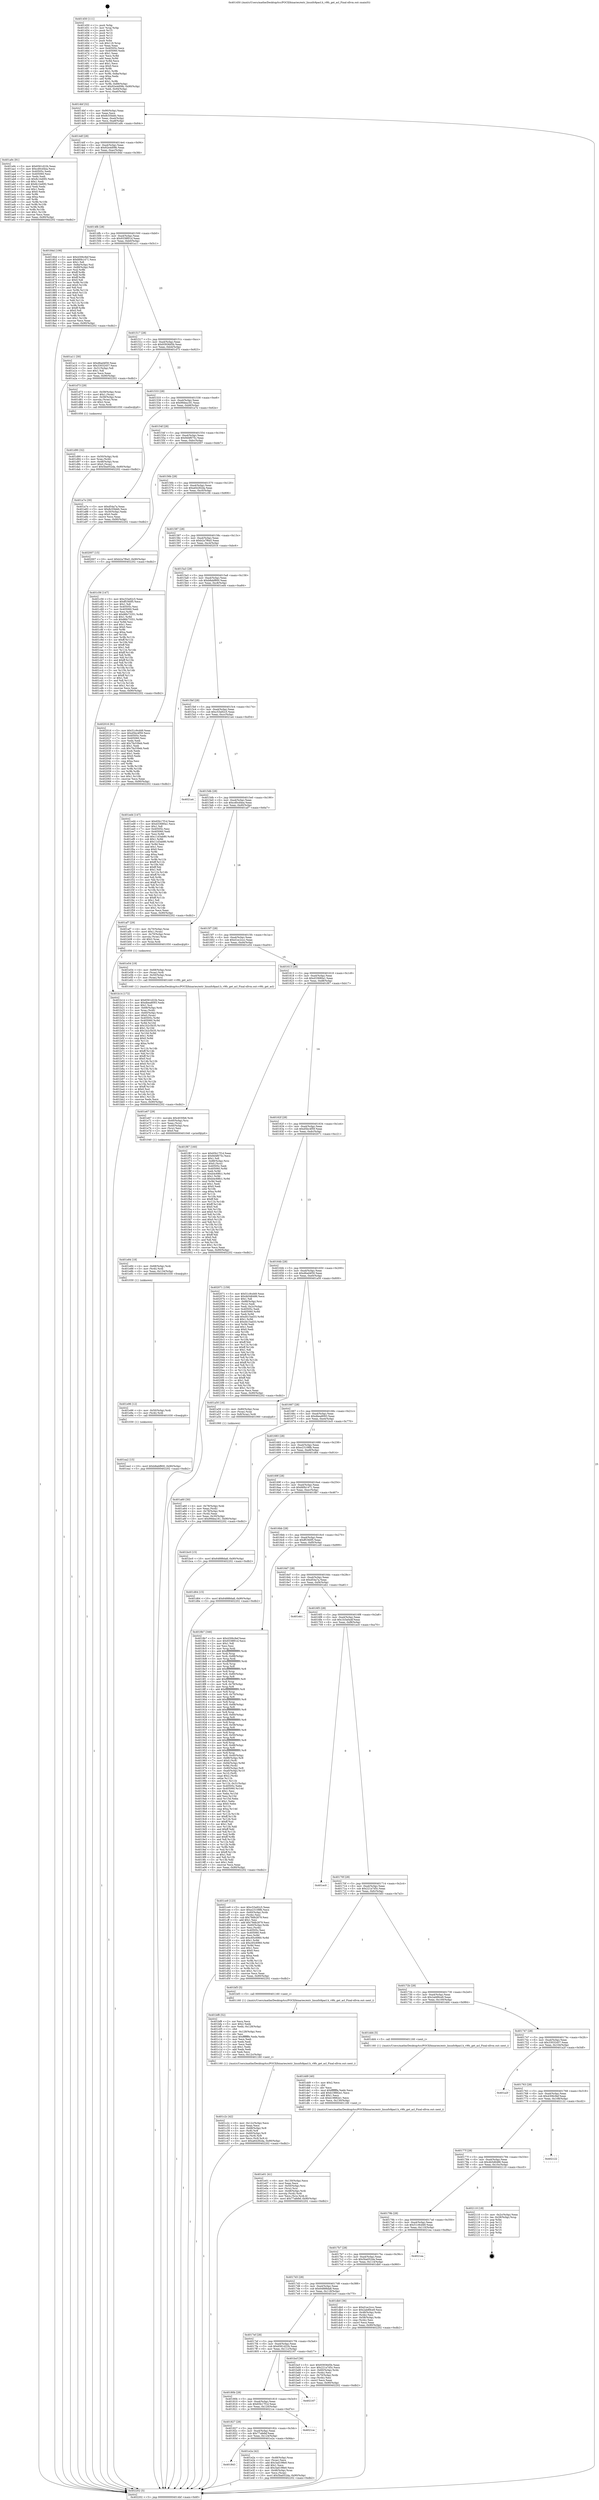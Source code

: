 digraph "0x401450" {
  label = "0x401450 (/mnt/c/Users/mathe/Desktop/tcc/POCII/binaries/extr_linuxfs9pacl.h_v9fs_get_acl_Final-ollvm.out::main(0))"
  labelloc = "t"
  node[shape=record]

  Entry [label="",width=0.3,height=0.3,shape=circle,fillcolor=black,style=filled]
  "0x4014bf" [label="{
     0x4014bf [32]\l
     | [instrs]\l
     &nbsp;&nbsp;0x4014bf \<+6\>: mov -0x90(%rbp),%eax\l
     &nbsp;&nbsp;0x4014c5 \<+2\>: mov %eax,%ecx\l
     &nbsp;&nbsp;0x4014c7 \<+6\>: sub $0x8c55bbfc,%ecx\l
     &nbsp;&nbsp;0x4014cd \<+6\>: mov %eax,-0xa4(%rbp)\l
     &nbsp;&nbsp;0x4014d3 \<+6\>: mov %ecx,-0xa8(%rbp)\l
     &nbsp;&nbsp;0x4014d9 \<+6\>: je 0000000000401a9c \<main+0x64c\>\l
  }"]
  "0x401a9c" [label="{
     0x401a9c [91]\l
     | [instrs]\l
     &nbsp;&nbsp;0x401a9c \<+5\>: mov $0x6561d22b,%eax\l
     &nbsp;&nbsp;0x401aa1 \<+5\>: mov $0xcd0cd4ea,%ecx\l
     &nbsp;&nbsp;0x401aa6 \<+7\>: mov 0x40505c,%edx\l
     &nbsp;&nbsp;0x401aad \<+7\>: mov 0x405060,%esi\l
     &nbsp;&nbsp;0x401ab4 \<+2\>: mov %edx,%edi\l
     &nbsp;&nbsp;0x401ab6 \<+6\>: sub $0x8c1bd0f2,%edi\l
     &nbsp;&nbsp;0x401abc \<+3\>: sub $0x1,%edi\l
     &nbsp;&nbsp;0x401abf \<+6\>: add $0x8c1bd0f2,%edi\l
     &nbsp;&nbsp;0x401ac5 \<+3\>: imul %edi,%edx\l
     &nbsp;&nbsp;0x401ac8 \<+3\>: and $0x1,%edx\l
     &nbsp;&nbsp;0x401acb \<+3\>: cmp $0x0,%edx\l
     &nbsp;&nbsp;0x401ace \<+4\>: sete %r8b\l
     &nbsp;&nbsp;0x401ad2 \<+3\>: cmp $0xa,%esi\l
     &nbsp;&nbsp;0x401ad5 \<+4\>: setl %r9b\l
     &nbsp;&nbsp;0x401ad9 \<+3\>: mov %r8b,%r10b\l
     &nbsp;&nbsp;0x401adc \<+3\>: and %r9b,%r10b\l
     &nbsp;&nbsp;0x401adf \<+3\>: xor %r9b,%r8b\l
     &nbsp;&nbsp;0x401ae2 \<+3\>: or %r8b,%r10b\l
     &nbsp;&nbsp;0x401ae5 \<+4\>: test $0x1,%r10b\l
     &nbsp;&nbsp;0x401ae9 \<+3\>: cmovne %ecx,%eax\l
     &nbsp;&nbsp;0x401aec \<+6\>: mov %eax,-0x90(%rbp)\l
     &nbsp;&nbsp;0x401af2 \<+5\>: jmp 0000000000402202 \<main+0xdb2\>\l
  }"]
  "0x4014df" [label="{
     0x4014df [28]\l
     | [instrs]\l
     &nbsp;&nbsp;0x4014df \<+5\>: jmp 00000000004014e4 \<main+0x94\>\l
     &nbsp;&nbsp;0x4014e4 \<+6\>: mov -0xa4(%rbp),%eax\l
     &nbsp;&nbsp;0x4014ea \<+5\>: sub $0x92e4d09b,%eax\l
     &nbsp;&nbsp;0x4014ef \<+6\>: mov %eax,-0xac(%rbp)\l
     &nbsp;&nbsp;0x4014f5 \<+6\>: je 000000000040184d \<main+0x3fd\>\l
  }"]
  Exit [label="",width=0.3,height=0.3,shape=circle,fillcolor=black,style=filled,peripheries=2]
  "0x40184d" [label="{
     0x40184d [106]\l
     | [instrs]\l
     &nbsp;&nbsp;0x40184d \<+5\>: mov $0x4306c9ef,%eax\l
     &nbsp;&nbsp;0x401852 \<+5\>: mov $0xfd0b1471,%ecx\l
     &nbsp;&nbsp;0x401857 \<+2\>: mov $0x1,%dl\l
     &nbsp;&nbsp;0x401859 \<+7\>: mov -0x8a(%rbp),%sil\l
     &nbsp;&nbsp;0x401860 \<+7\>: mov -0x89(%rbp),%dil\l
     &nbsp;&nbsp;0x401867 \<+3\>: mov %sil,%r8b\l
     &nbsp;&nbsp;0x40186a \<+4\>: xor $0xff,%r8b\l
     &nbsp;&nbsp;0x40186e \<+3\>: mov %dil,%r9b\l
     &nbsp;&nbsp;0x401871 \<+4\>: xor $0xff,%r9b\l
     &nbsp;&nbsp;0x401875 \<+3\>: xor $0x0,%dl\l
     &nbsp;&nbsp;0x401878 \<+3\>: mov %r8b,%r10b\l
     &nbsp;&nbsp;0x40187b \<+4\>: and $0x0,%r10b\l
     &nbsp;&nbsp;0x40187f \<+3\>: and %dl,%sil\l
     &nbsp;&nbsp;0x401882 \<+3\>: mov %r9b,%r11b\l
     &nbsp;&nbsp;0x401885 \<+4\>: and $0x0,%r11b\l
     &nbsp;&nbsp;0x401889 \<+3\>: and %dl,%dil\l
     &nbsp;&nbsp;0x40188c \<+3\>: or %sil,%r10b\l
     &nbsp;&nbsp;0x40188f \<+3\>: or %dil,%r11b\l
     &nbsp;&nbsp;0x401892 \<+3\>: xor %r11b,%r10b\l
     &nbsp;&nbsp;0x401895 \<+3\>: or %r9b,%r8b\l
     &nbsp;&nbsp;0x401898 \<+4\>: xor $0xff,%r8b\l
     &nbsp;&nbsp;0x40189c \<+3\>: or $0x0,%dl\l
     &nbsp;&nbsp;0x40189f \<+3\>: and %dl,%r8b\l
     &nbsp;&nbsp;0x4018a2 \<+3\>: or %r8b,%r10b\l
     &nbsp;&nbsp;0x4018a5 \<+4\>: test $0x1,%r10b\l
     &nbsp;&nbsp;0x4018a9 \<+3\>: cmovne %ecx,%eax\l
     &nbsp;&nbsp;0x4018ac \<+6\>: mov %eax,-0x90(%rbp)\l
     &nbsp;&nbsp;0x4018b2 \<+5\>: jmp 0000000000402202 \<main+0xdb2\>\l
  }"]
  "0x4014fb" [label="{
     0x4014fb [28]\l
     | [instrs]\l
     &nbsp;&nbsp;0x4014fb \<+5\>: jmp 0000000000401500 \<main+0xb0\>\l
     &nbsp;&nbsp;0x401500 \<+6\>: mov -0xa4(%rbp),%eax\l
     &nbsp;&nbsp;0x401506 \<+5\>: sub $0x9338f01d,%eax\l
     &nbsp;&nbsp;0x40150b \<+6\>: mov %eax,-0xb0(%rbp)\l
     &nbsp;&nbsp;0x401511 \<+6\>: je 0000000000401a11 \<main+0x5c1\>\l
  }"]
  "0x402202" [label="{
     0x402202 [5]\l
     | [instrs]\l
     &nbsp;&nbsp;0x402202 \<+5\>: jmp 00000000004014bf \<main+0x6f\>\l
  }"]
  "0x401450" [label="{
     0x401450 [111]\l
     | [instrs]\l
     &nbsp;&nbsp;0x401450 \<+1\>: push %rbp\l
     &nbsp;&nbsp;0x401451 \<+3\>: mov %rsp,%rbp\l
     &nbsp;&nbsp;0x401454 \<+2\>: push %r15\l
     &nbsp;&nbsp;0x401456 \<+2\>: push %r14\l
     &nbsp;&nbsp;0x401458 \<+2\>: push %r13\l
     &nbsp;&nbsp;0x40145a \<+2\>: push %r12\l
     &nbsp;&nbsp;0x40145c \<+1\>: push %rbx\l
     &nbsp;&nbsp;0x40145d \<+7\>: sub $0x118,%rsp\l
     &nbsp;&nbsp;0x401464 \<+2\>: xor %eax,%eax\l
     &nbsp;&nbsp;0x401466 \<+7\>: mov 0x40505c,%ecx\l
     &nbsp;&nbsp;0x40146d \<+7\>: mov 0x405060,%edx\l
     &nbsp;&nbsp;0x401474 \<+3\>: sub $0x1,%eax\l
     &nbsp;&nbsp;0x401477 \<+3\>: mov %ecx,%r8d\l
     &nbsp;&nbsp;0x40147a \<+3\>: add %eax,%r8d\l
     &nbsp;&nbsp;0x40147d \<+4\>: imul %r8d,%ecx\l
     &nbsp;&nbsp;0x401481 \<+3\>: and $0x1,%ecx\l
     &nbsp;&nbsp;0x401484 \<+3\>: cmp $0x0,%ecx\l
     &nbsp;&nbsp;0x401487 \<+4\>: sete %r9b\l
     &nbsp;&nbsp;0x40148b \<+4\>: and $0x1,%r9b\l
     &nbsp;&nbsp;0x40148f \<+7\>: mov %r9b,-0x8a(%rbp)\l
     &nbsp;&nbsp;0x401496 \<+3\>: cmp $0xa,%edx\l
     &nbsp;&nbsp;0x401499 \<+4\>: setl %r9b\l
     &nbsp;&nbsp;0x40149d \<+4\>: and $0x1,%r9b\l
     &nbsp;&nbsp;0x4014a1 \<+7\>: mov %r9b,-0x89(%rbp)\l
     &nbsp;&nbsp;0x4014a8 \<+10\>: movl $0x92e4d09b,-0x90(%rbp)\l
     &nbsp;&nbsp;0x4014b2 \<+6\>: mov %edi,-0x94(%rbp)\l
     &nbsp;&nbsp;0x4014b8 \<+7\>: mov %rsi,-0xa0(%rbp)\l
  }"]
  "0x401ea2" [label="{
     0x401ea2 [15]\l
     | [instrs]\l
     &nbsp;&nbsp;0x401ea2 \<+10\>: movl $0xb8abf800,-0x90(%rbp)\l
     &nbsp;&nbsp;0x401eac \<+5\>: jmp 0000000000402202 \<main+0xdb2\>\l
  }"]
  "0x401a11" [label="{
     0x401a11 [30]\l
     | [instrs]\l
     &nbsp;&nbsp;0x401a11 \<+5\>: mov $0xd6ad4f30,%eax\l
     &nbsp;&nbsp;0x401a16 \<+5\>: mov $0x33032457,%ecx\l
     &nbsp;&nbsp;0x401a1b \<+3\>: mov -0x31(%rbp),%dl\l
     &nbsp;&nbsp;0x401a1e \<+3\>: test $0x1,%dl\l
     &nbsp;&nbsp;0x401a21 \<+3\>: cmovne %ecx,%eax\l
     &nbsp;&nbsp;0x401a24 \<+6\>: mov %eax,-0x90(%rbp)\l
     &nbsp;&nbsp;0x401a2a \<+5\>: jmp 0000000000402202 \<main+0xdb2\>\l
  }"]
  "0x401517" [label="{
     0x401517 [28]\l
     | [instrs]\l
     &nbsp;&nbsp;0x401517 \<+5\>: jmp 000000000040151c \<main+0xcc\>\l
     &nbsp;&nbsp;0x40151c \<+6\>: mov -0xa4(%rbp),%eax\l
     &nbsp;&nbsp;0x401522 \<+5\>: sub $0x93936d5b,%eax\l
     &nbsp;&nbsp;0x401527 \<+6\>: mov %eax,-0xb4(%rbp)\l
     &nbsp;&nbsp;0x40152d \<+6\>: je 0000000000401d73 \<main+0x923\>\l
  }"]
  "0x401e96" [label="{
     0x401e96 [12]\l
     | [instrs]\l
     &nbsp;&nbsp;0x401e96 \<+4\>: mov -0x50(%rbp),%rdi\l
     &nbsp;&nbsp;0x401e9a \<+3\>: mov (%rdi),%rdi\l
     &nbsp;&nbsp;0x401e9d \<+5\>: call 0000000000401030 \<free@plt\>\l
     | [calls]\l
     &nbsp;&nbsp;0x401030 \{1\} (unknown)\l
  }"]
  "0x401d73" [label="{
     0x401d73 [29]\l
     | [instrs]\l
     &nbsp;&nbsp;0x401d73 \<+4\>: mov -0x58(%rbp),%rax\l
     &nbsp;&nbsp;0x401d77 \<+6\>: movl $0x1,(%rax)\l
     &nbsp;&nbsp;0x401d7d \<+4\>: mov -0x58(%rbp),%rax\l
     &nbsp;&nbsp;0x401d81 \<+3\>: movslq (%rax),%rax\l
     &nbsp;&nbsp;0x401d84 \<+4\>: shl $0x2,%rax\l
     &nbsp;&nbsp;0x401d88 \<+3\>: mov %rax,%rdi\l
     &nbsp;&nbsp;0x401d8b \<+5\>: call 0000000000401050 \<malloc@plt\>\l
     | [calls]\l
     &nbsp;&nbsp;0x401050 \{1\} (unknown)\l
  }"]
  "0x401533" [label="{
     0x401533 [28]\l
     | [instrs]\l
     &nbsp;&nbsp;0x401533 \<+5\>: jmp 0000000000401538 \<main+0xe8\>\l
     &nbsp;&nbsp;0x401538 \<+6\>: mov -0xa4(%rbp),%eax\l
     &nbsp;&nbsp;0x40153e \<+5\>: sub $0x99dea181,%eax\l
     &nbsp;&nbsp;0x401543 \<+6\>: mov %eax,-0xb8(%rbp)\l
     &nbsp;&nbsp;0x401549 \<+6\>: je 0000000000401a7e \<main+0x62e\>\l
  }"]
  "0x401e84" [label="{
     0x401e84 [18]\l
     | [instrs]\l
     &nbsp;&nbsp;0x401e84 \<+4\>: mov -0x68(%rbp),%rdi\l
     &nbsp;&nbsp;0x401e88 \<+3\>: mov (%rdi),%rdi\l
     &nbsp;&nbsp;0x401e8b \<+6\>: mov %eax,-0x134(%rbp)\l
     &nbsp;&nbsp;0x401e91 \<+5\>: call 0000000000401030 \<free@plt\>\l
     | [calls]\l
     &nbsp;&nbsp;0x401030 \{1\} (unknown)\l
  }"]
  "0x401a7e" [label="{
     0x401a7e [30]\l
     | [instrs]\l
     &nbsp;&nbsp;0x401a7e \<+5\>: mov $0xd54a7a,%eax\l
     &nbsp;&nbsp;0x401a83 \<+5\>: mov $0x8c55bbfc,%ecx\l
     &nbsp;&nbsp;0x401a88 \<+3\>: mov -0x30(%rbp),%edx\l
     &nbsp;&nbsp;0x401a8b \<+3\>: cmp $0x0,%edx\l
     &nbsp;&nbsp;0x401a8e \<+3\>: cmove %ecx,%eax\l
     &nbsp;&nbsp;0x401a91 \<+6\>: mov %eax,-0x90(%rbp)\l
     &nbsp;&nbsp;0x401a97 \<+5\>: jmp 0000000000402202 \<main+0xdb2\>\l
  }"]
  "0x40154f" [label="{
     0x40154f [28]\l
     | [instrs]\l
     &nbsp;&nbsp;0x40154f \<+5\>: jmp 0000000000401554 \<main+0x104\>\l
     &nbsp;&nbsp;0x401554 \<+6\>: mov -0xa4(%rbp),%eax\l
     &nbsp;&nbsp;0x40155a \<+5\>: sub $0x9d4f675c,%eax\l
     &nbsp;&nbsp;0x40155f \<+6\>: mov %eax,-0xbc(%rbp)\l
     &nbsp;&nbsp;0x401565 \<+6\>: je 0000000000402007 \<main+0xbb7\>\l
  }"]
  "0x401e67" [label="{
     0x401e67 [29]\l
     | [instrs]\l
     &nbsp;&nbsp;0x401e67 \<+10\>: movabs $0x4030b6,%rdi\l
     &nbsp;&nbsp;0x401e71 \<+4\>: mov -0x40(%rbp),%rsi\l
     &nbsp;&nbsp;0x401e75 \<+2\>: mov %eax,(%rsi)\l
     &nbsp;&nbsp;0x401e77 \<+4\>: mov -0x40(%rbp),%rsi\l
     &nbsp;&nbsp;0x401e7b \<+2\>: mov (%rsi),%esi\l
     &nbsp;&nbsp;0x401e7d \<+2\>: mov $0x0,%al\l
     &nbsp;&nbsp;0x401e7f \<+5\>: call 0000000000401040 \<printf@plt\>\l
     | [calls]\l
     &nbsp;&nbsp;0x401040 \{1\} (unknown)\l
  }"]
  "0x402007" [label="{
     0x402007 [15]\l
     | [instrs]\l
     &nbsp;&nbsp;0x402007 \<+10\>: movl $0xb2a7f6a5,-0x90(%rbp)\l
     &nbsp;&nbsp;0x402011 \<+5\>: jmp 0000000000402202 \<main+0xdb2\>\l
  }"]
  "0x40156b" [label="{
     0x40156b [28]\l
     | [instrs]\l
     &nbsp;&nbsp;0x40156b \<+5\>: jmp 0000000000401570 \<main+0x120\>\l
     &nbsp;&nbsp;0x401570 \<+6\>: mov -0xa4(%rbp),%eax\l
     &nbsp;&nbsp;0x401576 \<+5\>: sub $0xa64282da,%eax\l
     &nbsp;&nbsp;0x40157b \<+6\>: mov %eax,-0xc0(%rbp)\l
     &nbsp;&nbsp;0x401581 \<+6\>: je 0000000000401c56 \<main+0x806\>\l
  }"]
  "0x401843" [label="{
     0x401843\l
  }", style=dashed]
  "0x401c56" [label="{
     0x401c56 [147]\l
     | [instrs]\l
     &nbsp;&nbsp;0x401c56 \<+5\>: mov $0xc53a92c5,%eax\l
     &nbsp;&nbsp;0x401c5b \<+5\>: mov $0xff1f40f5,%ecx\l
     &nbsp;&nbsp;0x401c60 \<+2\>: mov $0x1,%dl\l
     &nbsp;&nbsp;0x401c62 \<+7\>: mov 0x40505c,%esi\l
     &nbsp;&nbsp;0x401c69 \<+7\>: mov 0x405060,%edi\l
     &nbsp;&nbsp;0x401c70 \<+3\>: mov %esi,%r8d\l
     &nbsp;&nbsp;0x401c73 \<+7\>: add $0x86b73351,%r8d\l
     &nbsp;&nbsp;0x401c7a \<+4\>: sub $0x1,%r8d\l
     &nbsp;&nbsp;0x401c7e \<+7\>: sub $0x86b73351,%r8d\l
     &nbsp;&nbsp;0x401c85 \<+4\>: imul %r8d,%esi\l
     &nbsp;&nbsp;0x401c89 \<+3\>: and $0x1,%esi\l
     &nbsp;&nbsp;0x401c8c \<+3\>: cmp $0x0,%esi\l
     &nbsp;&nbsp;0x401c8f \<+4\>: sete %r9b\l
     &nbsp;&nbsp;0x401c93 \<+3\>: cmp $0xa,%edi\l
     &nbsp;&nbsp;0x401c96 \<+4\>: setl %r10b\l
     &nbsp;&nbsp;0x401c9a \<+3\>: mov %r9b,%r11b\l
     &nbsp;&nbsp;0x401c9d \<+4\>: xor $0xff,%r11b\l
     &nbsp;&nbsp;0x401ca1 \<+3\>: mov %r10b,%bl\l
     &nbsp;&nbsp;0x401ca4 \<+3\>: xor $0xff,%bl\l
     &nbsp;&nbsp;0x401ca7 \<+3\>: xor $0x1,%dl\l
     &nbsp;&nbsp;0x401caa \<+3\>: mov %r11b,%r14b\l
     &nbsp;&nbsp;0x401cad \<+4\>: and $0xff,%r14b\l
     &nbsp;&nbsp;0x401cb1 \<+3\>: and %dl,%r9b\l
     &nbsp;&nbsp;0x401cb4 \<+3\>: mov %bl,%r15b\l
     &nbsp;&nbsp;0x401cb7 \<+4\>: and $0xff,%r15b\l
     &nbsp;&nbsp;0x401cbb \<+3\>: and %dl,%r10b\l
     &nbsp;&nbsp;0x401cbe \<+3\>: or %r9b,%r14b\l
     &nbsp;&nbsp;0x401cc1 \<+3\>: or %r10b,%r15b\l
     &nbsp;&nbsp;0x401cc4 \<+3\>: xor %r15b,%r14b\l
     &nbsp;&nbsp;0x401cc7 \<+3\>: or %bl,%r11b\l
     &nbsp;&nbsp;0x401cca \<+4\>: xor $0xff,%r11b\l
     &nbsp;&nbsp;0x401cce \<+3\>: or $0x1,%dl\l
     &nbsp;&nbsp;0x401cd1 \<+3\>: and %dl,%r11b\l
     &nbsp;&nbsp;0x401cd4 \<+3\>: or %r11b,%r14b\l
     &nbsp;&nbsp;0x401cd7 \<+4\>: test $0x1,%r14b\l
     &nbsp;&nbsp;0x401cdb \<+3\>: cmovne %ecx,%eax\l
     &nbsp;&nbsp;0x401cde \<+6\>: mov %eax,-0x90(%rbp)\l
     &nbsp;&nbsp;0x401ce4 \<+5\>: jmp 0000000000402202 \<main+0xdb2\>\l
  }"]
  "0x401587" [label="{
     0x401587 [28]\l
     | [instrs]\l
     &nbsp;&nbsp;0x401587 \<+5\>: jmp 000000000040158c \<main+0x13c\>\l
     &nbsp;&nbsp;0x40158c \<+6\>: mov -0xa4(%rbp),%eax\l
     &nbsp;&nbsp;0x401592 \<+5\>: sub $0xb2a7f6a5,%eax\l
     &nbsp;&nbsp;0x401597 \<+6\>: mov %eax,-0xc4(%rbp)\l
     &nbsp;&nbsp;0x40159d \<+6\>: je 0000000000402016 \<main+0xbc6\>\l
  }"]
  "0x401e2a" [label="{
     0x401e2a [42]\l
     | [instrs]\l
     &nbsp;&nbsp;0x401e2a \<+4\>: mov -0x48(%rbp),%rax\l
     &nbsp;&nbsp;0x401e2e \<+2\>: mov (%rax),%ecx\l
     &nbsp;&nbsp;0x401e30 \<+6\>: add $0x3ad198e0,%ecx\l
     &nbsp;&nbsp;0x401e36 \<+3\>: add $0x1,%ecx\l
     &nbsp;&nbsp;0x401e39 \<+6\>: sub $0x3ad198e0,%ecx\l
     &nbsp;&nbsp;0x401e3f \<+4\>: mov -0x48(%rbp),%rax\l
     &nbsp;&nbsp;0x401e43 \<+2\>: mov %ecx,(%rax)\l
     &nbsp;&nbsp;0x401e45 \<+10\>: movl $0x5ba052da,-0x90(%rbp)\l
     &nbsp;&nbsp;0x401e4f \<+5\>: jmp 0000000000402202 \<main+0xdb2\>\l
  }"]
  "0x402016" [label="{
     0x402016 [91]\l
     | [instrs]\l
     &nbsp;&nbsp;0x402016 \<+5\>: mov $0x51c9cd49,%eax\l
     &nbsp;&nbsp;0x40201b \<+5\>: mov $0xd5bc4f59,%ecx\l
     &nbsp;&nbsp;0x402020 \<+7\>: mov 0x40505c,%edx\l
     &nbsp;&nbsp;0x402027 \<+7\>: mov 0x405060,%esi\l
     &nbsp;&nbsp;0x40202e \<+2\>: mov %edx,%edi\l
     &nbsp;&nbsp;0x402030 \<+6\>: add $0x7fa339eb,%edi\l
     &nbsp;&nbsp;0x402036 \<+3\>: sub $0x1,%edi\l
     &nbsp;&nbsp;0x402039 \<+6\>: sub $0x7fa339eb,%edi\l
     &nbsp;&nbsp;0x40203f \<+3\>: imul %edi,%edx\l
     &nbsp;&nbsp;0x402042 \<+3\>: and $0x1,%edx\l
     &nbsp;&nbsp;0x402045 \<+3\>: cmp $0x0,%edx\l
     &nbsp;&nbsp;0x402048 \<+4\>: sete %r8b\l
     &nbsp;&nbsp;0x40204c \<+3\>: cmp $0xa,%esi\l
     &nbsp;&nbsp;0x40204f \<+4\>: setl %r9b\l
     &nbsp;&nbsp;0x402053 \<+3\>: mov %r8b,%r10b\l
     &nbsp;&nbsp;0x402056 \<+3\>: and %r9b,%r10b\l
     &nbsp;&nbsp;0x402059 \<+3\>: xor %r9b,%r8b\l
     &nbsp;&nbsp;0x40205c \<+3\>: or %r8b,%r10b\l
     &nbsp;&nbsp;0x40205f \<+4\>: test $0x1,%r10b\l
     &nbsp;&nbsp;0x402063 \<+3\>: cmovne %ecx,%eax\l
     &nbsp;&nbsp;0x402066 \<+6\>: mov %eax,-0x90(%rbp)\l
     &nbsp;&nbsp;0x40206c \<+5\>: jmp 0000000000402202 \<main+0xdb2\>\l
  }"]
  "0x4015a3" [label="{
     0x4015a3 [28]\l
     | [instrs]\l
     &nbsp;&nbsp;0x4015a3 \<+5\>: jmp 00000000004015a8 \<main+0x158\>\l
     &nbsp;&nbsp;0x4015a8 \<+6\>: mov -0xa4(%rbp),%eax\l
     &nbsp;&nbsp;0x4015ae \<+5\>: sub $0xb8abf800,%eax\l
     &nbsp;&nbsp;0x4015b3 \<+6\>: mov %eax,-0xc8(%rbp)\l
     &nbsp;&nbsp;0x4015b9 \<+6\>: je 0000000000401ed4 \<main+0xa84\>\l
  }"]
  "0x401827" [label="{
     0x401827 [28]\l
     | [instrs]\l
     &nbsp;&nbsp;0x401827 \<+5\>: jmp 000000000040182c \<main+0x3dc\>\l
     &nbsp;&nbsp;0x40182c \<+6\>: mov -0xa4(%rbp),%eax\l
     &nbsp;&nbsp;0x401832 \<+5\>: sub $0x77afefef,%eax\l
     &nbsp;&nbsp;0x401837 \<+6\>: mov %eax,-0x124(%rbp)\l
     &nbsp;&nbsp;0x40183d \<+6\>: je 0000000000401e2a \<main+0x9da\>\l
  }"]
  "0x401ed4" [label="{
     0x401ed4 [147]\l
     | [instrs]\l
     &nbsp;&nbsp;0x401ed4 \<+5\>: mov $0x65b17f1d,%eax\l
     &nbsp;&nbsp;0x401ed9 \<+5\>: mov $0xd33680a1,%ecx\l
     &nbsp;&nbsp;0x401ede \<+2\>: mov $0x1,%dl\l
     &nbsp;&nbsp;0x401ee0 \<+7\>: mov 0x40505c,%esi\l
     &nbsp;&nbsp;0x401ee7 \<+7\>: mov 0x405060,%edi\l
     &nbsp;&nbsp;0x401eee \<+3\>: mov %esi,%r8d\l
     &nbsp;&nbsp;0x401ef1 \<+7\>: add $0x11d3ab80,%r8d\l
     &nbsp;&nbsp;0x401ef8 \<+4\>: sub $0x1,%r8d\l
     &nbsp;&nbsp;0x401efc \<+7\>: sub $0x11d3ab80,%r8d\l
     &nbsp;&nbsp;0x401f03 \<+4\>: imul %r8d,%esi\l
     &nbsp;&nbsp;0x401f07 \<+3\>: and $0x1,%esi\l
     &nbsp;&nbsp;0x401f0a \<+3\>: cmp $0x0,%esi\l
     &nbsp;&nbsp;0x401f0d \<+4\>: sete %r9b\l
     &nbsp;&nbsp;0x401f11 \<+3\>: cmp $0xa,%edi\l
     &nbsp;&nbsp;0x401f14 \<+4\>: setl %r10b\l
     &nbsp;&nbsp;0x401f18 \<+3\>: mov %r9b,%r11b\l
     &nbsp;&nbsp;0x401f1b \<+4\>: xor $0xff,%r11b\l
     &nbsp;&nbsp;0x401f1f \<+3\>: mov %r10b,%bl\l
     &nbsp;&nbsp;0x401f22 \<+3\>: xor $0xff,%bl\l
     &nbsp;&nbsp;0x401f25 \<+3\>: xor $0x1,%dl\l
     &nbsp;&nbsp;0x401f28 \<+3\>: mov %r11b,%r14b\l
     &nbsp;&nbsp;0x401f2b \<+4\>: and $0xff,%r14b\l
     &nbsp;&nbsp;0x401f2f \<+3\>: and %dl,%r9b\l
     &nbsp;&nbsp;0x401f32 \<+3\>: mov %bl,%r15b\l
     &nbsp;&nbsp;0x401f35 \<+4\>: and $0xff,%r15b\l
     &nbsp;&nbsp;0x401f39 \<+3\>: and %dl,%r10b\l
     &nbsp;&nbsp;0x401f3c \<+3\>: or %r9b,%r14b\l
     &nbsp;&nbsp;0x401f3f \<+3\>: or %r10b,%r15b\l
     &nbsp;&nbsp;0x401f42 \<+3\>: xor %r15b,%r14b\l
     &nbsp;&nbsp;0x401f45 \<+3\>: or %bl,%r11b\l
     &nbsp;&nbsp;0x401f48 \<+4\>: xor $0xff,%r11b\l
     &nbsp;&nbsp;0x401f4c \<+3\>: or $0x1,%dl\l
     &nbsp;&nbsp;0x401f4f \<+3\>: and %dl,%r11b\l
     &nbsp;&nbsp;0x401f52 \<+3\>: or %r11b,%r14b\l
     &nbsp;&nbsp;0x401f55 \<+4\>: test $0x1,%r14b\l
     &nbsp;&nbsp;0x401f59 \<+3\>: cmovne %ecx,%eax\l
     &nbsp;&nbsp;0x401f5c \<+6\>: mov %eax,-0x90(%rbp)\l
     &nbsp;&nbsp;0x401f62 \<+5\>: jmp 0000000000402202 \<main+0xdb2\>\l
  }"]
  "0x4015bf" [label="{
     0x4015bf [28]\l
     | [instrs]\l
     &nbsp;&nbsp;0x4015bf \<+5\>: jmp 00000000004015c4 \<main+0x174\>\l
     &nbsp;&nbsp;0x4015c4 \<+6\>: mov -0xa4(%rbp),%eax\l
     &nbsp;&nbsp;0x4015ca \<+5\>: sub $0xc53a92c5,%eax\l
     &nbsp;&nbsp;0x4015cf \<+6\>: mov %eax,-0xcc(%rbp)\l
     &nbsp;&nbsp;0x4015d5 \<+6\>: je 00000000004021a4 \<main+0xd54\>\l
  }"]
  "0x4021ce" [label="{
     0x4021ce\l
  }", style=dashed]
  "0x4021a4" [label="{
     0x4021a4\l
  }", style=dashed]
  "0x4015db" [label="{
     0x4015db [28]\l
     | [instrs]\l
     &nbsp;&nbsp;0x4015db \<+5\>: jmp 00000000004015e0 \<main+0x190\>\l
     &nbsp;&nbsp;0x4015e0 \<+6\>: mov -0xa4(%rbp),%eax\l
     &nbsp;&nbsp;0x4015e6 \<+5\>: sub $0xcd0cd4ea,%eax\l
     &nbsp;&nbsp;0x4015eb \<+6\>: mov %eax,-0xd0(%rbp)\l
     &nbsp;&nbsp;0x4015f1 \<+6\>: je 0000000000401af7 \<main+0x6a7\>\l
  }"]
  "0x40180b" [label="{
     0x40180b [28]\l
     | [instrs]\l
     &nbsp;&nbsp;0x40180b \<+5\>: jmp 0000000000401810 \<main+0x3c0\>\l
     &nbsp;&nbsp;0x401810 \<+6\>: mov -0xa4(%rbp),%eax\l
     &nbsp;&nbsp;0x401816 \<+5\>: sub $0x65b17f1d,%eax\l
     &nbsp;&nbsp;0x40181b \<+6\>: mov %eax,-0x120(%rbp)\l
     &nbsp;&nbsp;0x401821 \<+6\>: je 00000000004021ce \<main+0xd7e\>\l
  }"]
  "0x401af7" [label="{
     0x401af7 [29]\l
     | [instrs]\l
     &nbsp;&nbsp;0x401af7 \<+4\>: mov -0x70(%rbp),%rax\l
     &nbsp;&nbsp;0x401afb \<+6\>: movl $0x1,(%rax)\l
     &nbsp;&nbsp;0x401b01 \<+4\>: mov -0x70(%rbp),%rax\l
     &nbsp;&nbsp;0x401b05 \<+3\>: movslq (%rax),%rax\l
     &nbsp;&nbsp;0x401b08 \<+4\>: shl $0x2,%rax\l
     &nbsp;&nbsp;0x401b0c \<+3\>: mov %rax,%rdi\l
     &nbsp;&nbsp;0x401b0f \<+5\>: call 0000000000401050 \<malloc@plt\>\l
     | [calls]\l
     &nbsp;&nbsp;0x401050 \{1\} (unknown)\l
  }"]
  "0x4015f7" [label="{
     0x4015f7 [28]\l
     | [instrs]\l
     &nbsp;&nbsp;0x4015f7 \<+5\>: jmp 00000000004015fc \<main+0x1ac\>\l
     &nbsp;&nbsp;0x4015fc \<+6\>: mov -0xa4(%rbp),%eax\l
     &nbsp;&nbsp;0x401602 \<+5\>: sub $0xd1ec2ccc,%eax\l
     &nbsp;&nbsp;0x401607 \<+6\>: mov %eax,-0xd4(%rbp)\l
     &nbsp;&nbsp;0x40160d \<+6\>: je 0000000000401e54 \<main+0xa04\>\l
  }"]
  "0x402167" [label="{
     0x402167\l
  }", style=dashed]
  "0x401e54" [label="{
     0x401e54 [19]\l
     | [instrs]\l
     &nbsp;&nbsp;0x401e54 \<+4\>: mov -0x68(%rbp),%rax\l
     &nbsp;&nbsp;0x401e58 \<+3\>: mov (%rax),%rdi\l
     &nbsp;&nbsp;0x401e5b \<+4\>: mov -0x50(%rbp),%rax\l
     &nbsp;&nbsp;0x401e5f \<+3\>: mov (%rax),%rsi\l
     &nbsp;&nbsp;0x401e62 \<+5\>: call 0000000000401440 \<v9fs_get_acl\>\l
     | [calls]\l
     &nbsp;&nbsp;0x401440 \{1\} (/mnt/c/Users/mathe/Desktop/tcc/POCII/binaries/extr_linuxfs9pacl.h_v9fs_get_acl_Final-ollvm.out::v9fs_get_acl)\l
  }"]
  "0x401613" [label="{
     0x401613 [28]\l
     | [instrs]\l
     &nbsp;&nbsp;0x401613 \<+5\>: jmp 0000000000401618 \<main+0x1c8\>\l
     &nbsp;&nbsp;0x401618 \<+6\>: mov -0xa4(%rbp),%eax\l
     &nbsp;&nbsp;0x40161e \<+5\>: sub $0xd33680a1,%eax\l
     &nbsp;&nbsp;0x401623 \<+6\>: mov %eax,-0xd8(%rbp)\l
     &nbsp;&nbsp;0x401629 \<+6\>: je 0000000000401f67 \<main+0xb17\>\l
  }"]
  "0x401e01" [label="{
     0x401e01 [41]\l
     | [instrs]\l
     &nbsp;&nbsp;0x401e01 \<+6\>: mov -0x130(%rbp),%ecx\l
     &nbsp;&nbsp;0x401e07 \<+3\>: imul %eax,%ecx\l
     &nbsp;&nbsp;0x401e0a \<+4\>: mov -0x50(%rbp),%rsi\l
     &nbsp;&nbsp;0x401e0e \<+3\>: mov (%rsi),%rsi\l
     &nbsp;&nbsp;0x401e11 \<+4\>: mov -0x48(%rbp),%rdi\l
     &nbsp;&nbsp;0x401e15 \<+3\>: movslq (%rdi),%rdi\l
     &nbsp;&nbsp;0x401e18 \<+3\>: mov %ecx,(%rsi,%rdi,4)\l
     &nbsp;&nbsp;0x401e1b \<+10\>: movl $0x77afefef,-0x90(%rbp)\l
     &nbsp;&nbsp;0x401e25 \<+5\>: jmp 0000000000402202 \<main+0xdb2\>\l
  }"]
  "0x401f67" [label="{
     0x401f67 [160]\l
     | [instrs]\l
     &nbsp;&nbsp;0x401f67 \<+5\>: mov $0x65b17f1d,%eax\l
     &nbsp;&nbsp;0x401f6c \<+5\>: mov $0x9d4f675c,%ecx\l
     &nbsp;&nbsp;0x401f71 \<+2\>: mov $0x1,%dl\l
     &nbsp;&nbsp;0x401f73 \<+7\>: mov -0x88(%rbp),%rsi\l
     &nbsp;&nbsp;0x401f7a \<+6\>: movl $0x0,(%rsi)\l
     &nbsp;&nbsp;0x401f80 \<+7\>: mov 0x40505c,%edi\l
     &nbsp;&nbsp;0x401f87 \<+8\>: mov 0x405060,%r8d\l
     &nbsp;&nbsp;0x401f8f \<+3\>: mov %edi,%r9d\l
     &nbsp;&nbsp;0x401f92 \<+7\>: add $0xb4c68fc1,%r9d\l
     &nbsp;&nbsp;0x401f99 \<+4\>: sub $0x1,%r9d\l
     &nbsp;&nbsp;0x401f9d \<+7\>: sub $0xb4c68fc1,%r9d\l
     &nbsp;&nbsp;0x401fa4 \<+4\>: imul %r9d,%edi\l
     &nbsp;&nbsp;0x401fa8 \<+3\>: and $0x1,%edi\l
     &nbsp;&nbsp;0x401fab \<+3\>: cmp $0x0,%edi\l
     &nbsp;&nbsp;0x401fae \<+4\>: sete %r10b\l
     &nbsp;&nbsp;0x401fb2 \<+4\>: cmp $0xa,%r8d\l
     &nbsp;&nbsp;0x401fb6 \<+4\>: setl %r11b\l
     &nbsp;&nbsp;0x401fba \<+3\>: mov %r10b,%bl\l
     &nbsp;&nbsp;0x401fbd \<+3\>: xor $0xff,%bl\l
     &nbsp;&nbsp;0x401fc0 \<+3\>: mov %r11b,%r14b\l
     &nbsp;&nbsp;0x401fc3 \<+4\>: xor $0xff,%r14b\l
     &nbsp;&nbsp;0x401fc7 \<+3\>: xor $0x0,%dl\l
     &nbsp;&nbsp;0x401fca \<+3\>: mov %bl,%r15b\l
     &nbsp;&nbsp;0x401fcd \<+4\>: and $0x0,%r15b\l
     &nbsp;&nbsp;0x401fd1 \<+3\>: and %dl,%r10b\l
     &nbsp;&nbsp;0x401fd4 \<+3\>: mov %r14b,%r12b\l
     &nbsp;&nbsp;0x401fd7 \<+4\>: and $0x0,%r12b\l
     &nbsp;&nbsp;0x401fdb \<+3\>: and %dl,%r11b\l
     &nbsp;&nbsp;0x401fde \<+3\>: or %r10b,%r15b\l
     &nbsp;&nbsp;0x401fe1 \<+3\>: or %r11b,%r12b\l
     &nbsp;&nbsp;0x401fe4 \<+3\>: xor %r12b,%r15b\l
     &nbsp;&nbsp;0x401fe7 \<+3\>: or %r14b,%bl\l
     &nbsp;&nbsp;0x401fea \<+3\>: xor $0xff,%bl\l
     &nbsp;&nbsp;0x401fed \<+3\>: or $0x0,%dl\l
     &nbsp;&nbsp;0x401ff0 \<+2\>: and %dl,%bl\l
     &nbsp;&nbsp;0x401ff2 \<+3\>: or %bl,%r15b\l
     &nbsp;&nbsp;0x401ff5 \<+4\>: test $0x1,%r15b\l
     &nbsp;&nbsp;0x401ff9 \<+3\>: cmovne %ecx,%eax\l
     &nbsp;&nbsp;0x401ffc \<+6\>: mov %eax,-0x90(%rbp)\l
     &nbsp;&nbsp;0x402002 \<+5\>: jmp 0000000000402202 \<main+0xdb2\>\l
  }"]
  "0x40162f" [label="{
     0x40162f [28]\l
     | [instrs]\l
     &nbsp;&nbsp;0x40162f \<+5\>: jmp 0000000000401634 \<main+0x1e4\>\l
     &nbsp;&nbsp;0x401634 \<+6\>: mov -0xa4(%rbp),%eax\l
     &nbsp;&nbsp;0x40163a \<+5\>: sub $0xd5bc4f59,%eax\l
     &nbsp;&nbsp;0x40163f \<+6\>: mov %eax,-0xdc(%rbp)\l
     &nbsp;&nbsp;0x401645 \<+6\>: je 0000000000402071 \<main+0xc21\>\l
  }"]
  "0x401dd9" [label="{
     0x401dd9 [40]\l
     | [instrs]\l
     &nbsp;&nbsp;0x401dd9 \<+5\>: mov $0x2,%ecx\l
     &nbsp;&nbsp;0x401dde \<+1\>: cltd\l
     &nbsp;&nbsp;0x401ddf \<+2\>: idiv %ecx\l
     &nbsp;&nbsp;0x401de1 \<+6\>: imul $0xfffffffe,%edx,%ecx\l
     &nbsp;&nbsp;0x401de7 \<+6\>: add $0xb19882e1,%ecx\l
     &nbsp;&nbsp;0x401ded \<+3\>: add $0x1,%ecx\l
     &nbsp;&nbsp;0x401df0 \<+6\>: sub $0xb19882e1,%ecx\l
     &nbsp;&nbsp;0x401df6 \<+6\>: mov %ecx,-0x130(%rbp)\l
     &nbsp;&nbsp;0x401dfc \<+5\>: call 0000000000401160 \<next_i\>\l
     | [calls]\l
     &nbsp;&nbsp;0x401160 \{1\} (/mnt/c/Users/mathe/Desktop/tcc/POCII/binaries/extr_linuxfs9pacl.h_v9fs_get_acl_Final-ollvm.out::next_i)\l
  }"]
  "0x402071" [label="{
     0x402071 [159]\l
     | [instrs]\l
     &nbsp;&nbsp;0x402071 \<+5\>: mov $0x51c9cd49,%eax\l
     &nbsp;&nbsp;0x402076 \<+5\>: mov $0x4b5d6486,%ecx\l
     &nbsp;&nbsp;0x40207b \<+2\>: mov $0x1,%dl\l
     &nbsp;&nbsp;0x40207d \<+7\>: mov -0x88(%rbp),%rsi\l
     &nbsp;&nbsp;0x402084 \<+2\>: mov (%rsi),%edi\l
     &nbsp;&nbsp;0x402086 \<+3\>: mov %edi,-0x2c(%rbp)\l
     &nbsp;&nbsp;0x402089 \<+7\>: mov 0x40505c,%edi\l
     &nbsp;&nbsp;0x402090 \<+8\>: mov 0x405060,%r8d\l
     &nbsp;&nbsp;0x402098 \<+3\>: mov %edi,%r9d\l
     &nbsp;&nbsp;0x40209b \<+7\>: add $0xd415ad33,%r9d\l
     &nbsp;&nbsp;0x4020a2 \<+4\>: sub $0x1,%r9d\l
     &nbsp;&nbsp;0x4020a6 \<+7\>: sub $0xd415ad33,%r9d\l
     &nbsp;&nbsp;0x4020ad \<+4\>: imul %r9d,%edi\l
     &nbsp;&nbsp;0x4020b1 \<+3\>: and $0x1,%edi\l
     &nbsp;&nbsp;0x4020b4 \<+3\>: cmp $0x0,%edi\l
     &nbsp;&nbsp;0x4020b7 \<+4\>: sete %r10b\l
     &nbsp;&nbsp;0x4020bb \<+4\>: cmp $0xa,%r8d\l
     &nbsp;&nbsp;0x4020bf \<+4\>: setl %r11b\l
     &nbsp;&nbsp;0x4020c3 \<+3\>: mov %r10b,%bl\l
     &nbsp;&nbsp;0x4020c6 \<+3\>: xor $0xff,%bl\l
     &nbsp;&nbsp;0x4020c9 \<+3\>: mov %r11b,%r14b\l
     &nbsp;&nbsp;0x4020cc \<+4\>: xor $0xff,%r14b\l
     &nbsp;&nbsp;0x4020d0 \<+3\>: xor $0x1,%dl\l
     &nbsp;&nbsp;0x4020d3 \<+3\>: mov %bl,%r15b\l
     &nbsp;&nbsp;0x4020d6 \<+4\>: and $0xff,%r15b\l
     &nbsp;&nbsp;0x4020da \<+3\>: and %dl,%r10b\l
     &nbsp;&nbsp;0x4020dd \<+3\>: mov %r14b,%r12b\l
     &nbsp;&nbsp;0x4020e0 \<+4\>: and $0xff,%r12b\l
     &nbsp;&nbsp;0x4020e4 \<+3\>: and %dl,%r11b\l
     &nbsp;&nbsp;0x4020e7 \<+3\>: or %r10b,%r15b\l
     &nbsp;&nbsp;0x4020ea \<+3\>: or %r11b,%r12b\l
     &nbsp;&nbsp;0x4020ed \<+3\>: xor %r12b,%r15b\l
     &nbsp;&nbsp;0x4020f0 \<+3\>: or %r14b,%bl\l
     &nbsp;&nbsp;0x4020f3 \<+3\>: xor $0xff,%bl\l
     &nbsp;&nbsp;0x4020f6 \<+3\>: or $0x1,%dl\l
     &nbsp;&nbsp;0x4020f9 \<+2\>: and %dl,%bl\l
     &nbsp;&nbsp;0x4020fb \<+3\>: or %bl,%r15b\l
     &nbsp;&nbsp;0x4020fe \<+4\>: test $0x1,%r15b\l
     &nbsp;&nbsp;0x402102 \<+3\>: cmovne %ecx,%eax\l
     &nbsp;&nbsp;0x402105 \<+6\>: mov %eax,-0x90(%rbp)\l
     &nbsp;&nbsp;0x40210b \<+5\>: jmp 0000000000402202 \<main+0xdb2\>\l
  }"]
  "0x40164b" [label="{
     0x40164b [28]\l
     | [instrs]\l
     &nbsp;&nbsp;0x40164b \<+5\>: jmp 0000000000401650 \<main+0x200\>\l
     &nbsp;&nbsp;0x401650 \<+6\>: mov -0xa4(%rbp),%eax\l
     &nbsp;&nbsp;0x401656 \<+5\>: sub $0xd6ad4f30,%eax\l
     &nbsp;&nbsp;0x40165b \<+6\>: mov %eax,-0xe0(%rbp)\l
     &nbsp;&nbsp;0x401661 \<+6\>: je 0000000000401a50 \<main+0x600\>\l
  }"]
  "0x401d90" [label="{
     0x401d90 [32]\l
     | [instrs]\l
     &nbsp;&nbsp;0x401d90 \<+4\>: mov -0x50(%rbp),%rdi\l
     &nbsp;&nbsp;0x401d94 \<+3\>: mov %rax,(%rdi)\l
     &nbsp;&nbsp;0x401d97 \<+4\>: mov -0x48(%rbp),%rax\l
     &nbsp;&nbsp;0x401d9b \<+6\>: movl $0x0,(%rax)\l
     &nbsp;&nbsp;0x401da1 \<+10\>: movl $0x5ba052da,-0x90(%rbp)\l
     &nbsp;&nbsp;0x401dab \<+5\>: jmp 0000000000402202 \<main+0xdb2\>\l
  }"]
  "0x401a50" [label="{
     0x401a50 [16]\l
     | [instrs]\l
     &nbsp;&nbsp;0x401a50 \<+4\>: mov -0x80(%rbp),%rax\l
     &nbsp;&nbsp;0x401a54 \<+3\>: mov (%rax),%rax\l
     &nbsp;&nbsp;0x401a57 \<+4\>: mov 0x8(%rax),%rdi\l
     &nbsp;&nbsp;0x401a5b \<+5\>: call 0000000000401060 \<atoi@plt\>\l
     | [calls]\l
     &nbsp;&nbsp;0x401060 \{1\} (unknown)\l
  }"]
  "0x401667" [label="{
     0x401667 [28]\l
     | [instrs]\l
     &nbsp;&nbsp;0x401667 \<+5\>: jmp 000000000040166c \<main+0x21c\>\l
     &nbsp;&nbsp;0x40166c \<+6\>: mov -0xa4(%rbp),%eax\l
     &nbsp;&nbsp;0x401672 \<+5\>: sub $0xdbea8093,%eax\l
     &nbsp;&nbsp;0x401677 \<+6\>: mov %eax,-0xe4(%rbp)\l
     &nbsp;&nbsp;0x40167d \<+6\>: je 0000000000401bc0 \<main+0x770\>\l
  }"]
  "0x401c2c" [label="{
     0x401c2c [42]\l
     | [instrs]\l
     &nbsp;&nbsp;0x401c2c \<+6\>: mov -0x12c(%rbp),%ecx\l
     &nbsp;&nbsp;0x401c32 \<+3\>: imul %eax,%ecx\l
     &nbsp;&nbsp;0x401c35 \<+4\>: mov -0x68(%rbp),%r8\l
     &nbsp;&nbsp;0x401c39 \<+3\>: mov (%r8),%r8\l
     &nbsp;&nbsp;0x401c3c \<+4\>: mov -0x60(%rbp),%r9\l
     &nbsp;&nbsp;0x401c40 \<+3\>: movslq (%r9),%r9\l
     &nbsp;&nbsp;0x401c43 \<+4\>: mov %ecx,(%r8,%r9,4)\l
     &nbsp;&nbsp;0x401c47 \<+10\>: movl $0xa64282da,-0x90(%rbp)\l
     &nbsp;&nbsp;0x401c51 \<+5\>: jmp 0000000000402202 \<main+0xdb2\>\l
  }"]
  "0x401bc0" [label="{
     0x401bc0 [15]\l
     | [instrs]\l
     &nbsp;&nbsp;0x401bc0 \<+10\>: movl $0x64888da8,-0x90(%rbp)\l
     &nbsp;&nbsp;0x401bca \<+5\>: jmp 0000000000402202 \<main+0xdb2\>\l
  }"]
  "0x401683" [label="{
     0x401683 [28]\l
     | [instrs]\l
     &nbsp;&nbsp;0x401683 \<+5\>: jmp 0000000000401688 \<main+0x238\>\l
     &nbsp;&nbsp;0x401688 \<+6\>: mov -0xa4(%rbp),%eax\l
     &nbsp;&nbsp;0x40168e \<+5\>: sub $0xe23108fb,%eax\l
     &nbsp;&nbsp;0x401693 \<+6\>: mov %eax,-0xe8(%rbp)\l
     &nbsp;&nbsp;0x401699 \<+6\>: je 0000000000401d64 \<main+0x914\>\l
  }"]
  "0x401bf8" [label="{
     0x401bf8 [52]\l
     | [instrs]\l
     &nbsp;&nbsp;0x401bf8 \<+2\>: xor %ecx,%ecx\l
     &nbsp;&nbsp;0x401bfa \<+5\>: mov $0x2,%edx\l
     &nbsp;&nbsp;0x401bff \<+6\>: mov %edx,-0x128(%rbp)\l
     &nbsp;&nbsp;0x401c05 \<+1\>: cltd\l
     &nbsp;&nbsp;0x401c06 \<+6\>: mov -0x128(%rbp),%esi\l
     &nbsp;&nbsp;0x401c0c \<+2\>: idiv %esi\l
     &nbsp;&nbsp;0x401c0e \<+6\>: imul $0xfffffffe,%edx,%edx\l
     &nbsp;&nbsp;0x401c14 \<+2\>: mov %ecx,%edi\l
     &nbsp;&nbsp;0x401c16 \<+2\>: sub %edx,%edi\l
     &nbsp;&nbsp;0x401c18 \<+2\>: mov %ecx,%edx\l
     &nbsp;&nbsp;0x401c1a \<+3\>: sub $0x1,%edx\l
     &nbsp;&nbsp;0x401c1d \<+2\>: add %edx,%edi\l
     &nbsp;&nbsp;0x401c1f \<+2\>: sub %edi,%ecx\l
     &nbsp;&nbsp;0x401c21 \<+6\>: mov %ecx,-0x12c(%rbp)\l
     &nbsp;&nbsp;0x401c27 \<+5\>: call 0000000000401160 \<next_i\>\l
     | [calls]\l
     &nbsp;&nbsp;0x401160 \{1\} (/mnt/c/Users/mathe/Desktop/tcc/POCII/binaries/extr_linuxfs9pacl.h_v9fs_get_acl_Final-ollvm.out::next_i)\l
  }"]
  "0x401d64" [label="{
     0x401d64 [15]\l
     | [instrs]\l
     &nbsp;&nbsp;0x401d64 \<+10\>: movl $0x64888da8,-0x90(%rbp)\l
     &nbsp;&nbsp;0x401d6e \<+5\>: jmp 0000000000402202 \<main+0xdb2\>\l
  }"]
  "0x40169f" [label="{
     0x40169f [28]\l
     | [instrs]\l
     &nbsp;&nbsp;0x40169f \<+5\>: jmp 00000000004016a4 \<main+0x254\>\l
     &nbsp;&nbsp;0x4016a4 \<+6\>: mov -0xa4(%rbp),%eax\l
     &nbsp;&nbsp;0x4016aa \<+5\>: sub $0xfd0b1471,%eax\l
     &nbsp;&nbsp;0x4016af \<+6\>: mov %eax,-0xec(%rbp)\l
     &nbsp;&nbsp;0x4016b5 \<+6\>: je 00000000004018b7 \<main+0x467\>\l
  }"]
  "0x4017ef" [label="{
     0x4017ef [28]\l
     | [instrs]\l
     &nbsp;&nbsp;0x4017ef \<+5\>: jmp 00000000004017f4 \<main+0x3a4\>\l
     &nbsp;&nbsp;0x4017f4 \<+6\>: mov -0xa4(%rbp),%eax\l
     &nbsp;&nbsp;0x4017fa \<+5\>: sub $0x6561d22b,%eax\l
     &nbsp;&nbsp;0x4017ff \<+6\>: mov %eax,-0x11c(%rbp)\l
     &nbsp;&nbsp;0x401805 \<+6\>: je 0000000000402167 \<main+0xd17\>\l
  }"]
  "0x4018b7" [label="{
     0x4018b7 [346]\l
     | [instrs]\l
     &nbsp;&nbsp;0x4018b7 \<+5\>: mov $0x4306c9ef,%eax\l
     &nbsp;&nbsp;0x4018bc \<+5\>: mov $0x9338f01d,%ecx\l
     &nbsp;&nbsp;0x4018c1 \<+2\>: mov $0x1,%dl\l
     &nbsp;&nbsp;0x4018c3 \<+2\>: xor %esi,%esi\l
     &nbsp;&nbsp;0x4018c5 \<+3\>: mov %rsp,%rdi\l
     &nbsp;&nbsp;0x4018c8 \<+4\>: add $0xfffffffffffffff0,%rdi\l
     &nbsp;&nbsp;0x4018cc \<+3\>: mov %rdi,%rsp\l
     &nbsp;&nbsp;0x4018cf \<+7\>: mov %rdi,-0x88(%rbp)\l
     &nbsp;&nbsp;0x4018d6 \<+3\>: mov %rsp,%rdi\l
     &nbsp;&nbsp;0x4018d9 \<+4\>: add $0xfffffffffffffff0,%rdi\l
     &nbsp;&nbsp;0x4018dd \<+3\>: mov %rdi,%rsp\l
     &nbsp;&nbsp;0x4018e0 \<+3\>: mov %rsp,%r8\l
     &nbsp;&nbsp;0x4018e3 \<+4\>: add $0xfffffffffffffff0,%r8\l
     &nbsp;&nbsp;0x4018e7 \<+3\>: mov %r8,%rsp\l
     &nbsp;&nbsp;0x4018ea \<+4\>: mov %r8,-0x80(%rbp)\l
     &nbsp;&nbsp;0x4018ee \<+3\>: mov %rsp,%r8\l
     &nbsp;&nbsp;0x4018f1 \<+4\>: add $0xfffffffffffffff0,%r8\l
     &nbsp;&nbsp;0x4018f5 \<+3\>: mov %r8,%rsp\l
     &nbsp;&nbsp;0x4018f8 \<+4\>: mov %r8,-0x78(%rbp)\l
     &nbsp;&nbsp;0x4018fc \<+3\>: mov %rsp,%r8\l
     &nbsp;&nbsp;0x4018ff \<+4\>: add $0xfffffffffffffff0,%r8\l
     &nbsp;&nbsp;0x401903 \<+3\>: mov %r8,%rsp\l
     &nbsp;&nbsp;0x401906 \<+4\>: mov %r8,-0x70(%rbp)\l
     &nbsp;&nbsp;0x40190a \<+3\>: mov %rsp,%r8\l
     &nbsp;&nbsp;0x40190d \<+4\>: add $0xfffffffffffffff0,%r8\l
     &nbsp;&nbsp;0x401911 \<+3\>: mov %r8,%rsp\l
     &nbsp;&nbsp;0x401914 \<+4\>: mov %r8,-0x68(%rbp)\l
     &nbsp;&nbsp;0x401918 \<+3\>: mov %rsp,%r8\l
     &nbsp;&nbsp;0x40191b \<+4\>: add $0xfffffffffffffff0,%r8\l
     &nbsp;&nbsp;0x40191f \<+3\>: mov %r8,%rsp\l
     &nbsp;&nbsp;0x401922 \<+4\>: mov %r8,-0x60(%rbp)\l
     &nbsp;&nbsp;0x401926 \<+3\>: mov %rsp,%r8\l
     &nbsp;&nbsp;0x401929 \<+4\>: add $0xfffffffffffffff0,%r8\l
     &nbsp;&nbsp;0x40192d \<+3\>: mov %r8,%rsp\l
     &nbsp;&nbsp;0x401930 \<+4\>: mov %r8,-0x58(%rbp)\l
     &nbsp;&nbsp;0x401934 \<+3\>: mov %rsp,%r8\l
     &nbsp;&nbsp;0x401937 \<+4\>: add $0xfffffffffffffff0,%r8\l
     &nbsp;&nbsp;0x40193b \<+3\>: mov %r8,%rsp\l
     &nbsp;&nbsp;0x40193e \<+4\>: mov %r8,-0x50(%rbp)\l
     &nbsp;&nbsp;0x401942 \<+3\>: mov %rsp,%r8\l
     &nbsp;&nbsp;0x401945 \<+4\>: add $0xfffffffffffffff0,%r8\l
     &nbsp;&nbsp;0x401949 \<+3\>: mov %r8,%rsp\l
     &nbsp;&nbsp;0x40194c \<+4\>: mov %r8,-0x48(%rbp)\l
     &nbsp;&nbsp;0x401950 \<+3\>: mov %rsp,%r8\l
     &nbsp;&nbsp;0x401953 \<+4\>: add $0xfffffffffffffff0,%r8\l
     &nbsp;&nbsp;0x401957 \<+3\>: mov %r8,%rsp\l
     &nbsp;&nbsp;0x40195a \<+4\>: mov %r8,-0x40(%rbp)\l
     &nbsp;&nbsp;0x40195e \<+7\>: mov -0x88(%rbp),%r8\l
     &nbsp;&nbsp;0x401965 \<+7\>: movl $0x0,(%r8)\l
     &nbsp;&nbsp;0x40196c \<+7\>: mov -0x94(%rbp),%r9d\l
     &nbsp;&nbsp;0x401973 \<+3\>: mov %r9d,(%rdi)\l
     &nbsp;&nbsp;0x401976 \<+4\>: mov -0x80(%rbp),%r8\l
     &nbsp;&nbsp;0x40197a \<+7\>: mov -0xa0(%rbp),%r10\l
     &nbsp;&nbsp;0x401981 \<+3\>: mov %r10,(%r8)\l
     &nbsp;&nbsp;0x401984 \<+3\>: cmpl $0x2,(%rdi)\l
     &nbsp;&nbsp;0x401987 \<+4\>: setne %r11b\l
     &nbsp;&nbsp;0x40198b \<+4\>: and $0x1,%r11b\l
     &nbsp;&nbsp;0x40198f \<+4\>: mov %r11b,-0x31(%rbp)\l
     &nbsp;&nbsp;0x401993 \<+7\>: mov 0x40505c,%ebx\l
     &nbsp;&nbsp;0x40199a \<+8\>: mov 0x405060,%r14d\l
     &nbsp;&nbsp;0x4019a2 \<+3\>: sub $0x1,%esi\l
     &nbsp;&nbsp;0x4019a5 \<+3\>: mov %ebx,%r15d\l
     &nbsp;&nbsp;0x4019a8 \<+3\>: add %esi,%r15d\l
     &nbsp;&nbsp;0x4019ab \<+4\>: imul %r15d,%ebx\l
     &nbsp;&nbsp;0x4019af \<+3\>: and $0x1,%ebx\l
     &nbsp;&nbsp;0x4019b2 \<+3\>: cmp $0x0,%ebx\l
     &nbsp;&nbsp;0x4019b5 \<+4\>: sete %r11b\l
     &nbsp;&nbsp;0x4019b9 \<+4\>: cmp $0xa,%r14d\l
     &nbsp;&nbsp;0x4019bd \<+4\>: setl %r12b\l
     &nbsp;&nbsp;0x4019c1 \<+3\>: mov %r11b,%r13b\l
     &nbsp;&nbsp;0x4019c4 \<+4\>: xor $0xff,%r13b\l
     &nbsp;&nbsp;0x4019c8 \<+3\>: mov %r12b,%sil\l
     &nbsp;&nbsp;0x4019cb \<+4\>: xor $0xff,%sil\l
     &nbsp;&nbsp;0x4019cf \<+3\>: xor $0x1,%dl\l
     &nbsp;&nbsp;0x4019d2 \<+3\>: mov %r13b,%dil\l
     &nbsp;&nbsp;0x4019d5 \<+4\>: and $0xff,%dil\l
     &nbsp;&nbsp;0x4019d9 \<+3\>: and %dl,%r11b\l
     &nbsp;&nbsp;0x4019dc \<+3\>: mov %sil,%r8b\l
     &nbsp;&nbsp;0x4019df \<+4\>: and $0xff,%r8b\l
     &nbsp;&nbsp;0x4019e3 \<+3\>: and %dl,%r12b\l
     &nbsp;&nbsp;0x4019e6 \<+3\>: or %r11b,%dil\l
     &nbsp;&nbsp;0x4019e9 \<+3\>: or %r12b,%r8b\l
     &nbsp;&nbsp;0x4019ec \<+3\>: xor %r8b,%dil\l
     &nbsp;&nbsp;0x4019ef \<+3\>: or %sil,%r13b\l
     &nbsp;&nbsp;0x4019f2 \<+4\>: xor $0xff,%r13b\l
     &nbsp;&nbsp;0x4019f6 \<+3\>: or $0x1,%dl\l
     &nbsp;&nbsp;0x4019f9 \<+3\>: and %dl,%r13b\l
     &nbsp;&nbsp;0x4019fc \<+3\>: or %r13b,%dil\l
     &nbsp;&nbsp;0x4019ff \<+4\>: test $0x1,%dil\l
     &nbsp;&nbsp;0x401a03 \<+3\>: cmovne %ecx,%eax\l
     &nbsp;&nbsp;0x401a06 \<+6\>: mov %eax,-0x90(%rbp)\l
     &nbsp;&nbsp;0x401a0c \<+5\>: jmp 0000000000402202 \<main+0xdb2\>\l
  }"]
  "0x4016bb" [label="{
     0x4016bb [28]\l
     | [instrs]\l
     &nbsp;&nbsp;0x4016bb \<+5\>: jmp 00000000004016c0 \<main+0x270\>\l
     &nbsp;&nbsp;0x4016c0 \<+6\>: mov -0xa4(%rbp),%eax\l
     &nbsp;&nbsp;0x4016c6 \<+5\>: sub $0xff1f40f5,%eax\l
     &nbsp;&nbsp;0x4016cb \<+6\>: mov %eax,-0xf0(%rbp)\l
     &nbsp;&nbsp;0x4016d1 \<+6\>: je 0000000000401ce9 \<main+0x899\>\l
  }"]
  "0x401bcf" [label="{
     0x401bcf [36]\l
     | [instrs]\l
     &nbsp;&nbsp;0x401bcf \<+5\>: mov $0x93936d5b,%eax\l
     &nbsp;&nbsp;0x401bd4 \<+5\>: mov $0x221a7d5c,%ecx\l
     &nbsp;&nbsp;0x401bd9 \<+4\>: mov -0x60(%rbp),%rdx\l
     &nbsp;&nbsp;0x401bdd \<+2\>: mov (%rdx),%esi\l
     &nbsp;&nbsp;0x401bdf \<+4\>: mov -0x70(%rbp),%rdx\l
     &nbsp;&nbsp;0x401be3 \<+2\>: cmp (%rdx),%esi\l
     &nbsp;&nbsp;0x401be5 \<+3\>: cmovl %ecx,%eax\l
     &nbsp;&nbsp;0x401be8 \<+6\>: mov %eax,-0x90(%rbp)\l
     &nbsp;&nbsp;0x401bee \<+5\>: jmp 0000000000402202 \<main+0xdb2\>\l
  }"]
  "0x401a60" [label="{
     0x401a60 [30]\l
     | [instrs]\l
     &nbsp;&nbsp;0x401a60 \<+4\>: mov -0x78(%rbp),%rdi\l
     &nbsp;&nbsp;0x401a64 \<+2\>: mov %eax,(%rdi)\l
     &nbsp;&nbsp;0x401a66 \<+4\>: mov -0x78(%rbp),%rdi\l
     &nbsp;&nbsp;0x401a6a \<+2\>: mov (%rdi),%eax\l
     &nbsp;&nbsp;0x401a6c \<+3\>: mov %eax,-0x30(%rbp)\l
     &nbsp;&nbsp;0x401a6f \<+10\>: movl $0x99dea181,-0x90(%rbp)\l
     &nbsp;&nbsp;0x401a79 \<+5\>: jmp 0000000000402202 \<main+0xdb2\>\l
  }"]
  "0x401b14" [label="{
     0x401b14 [172]\l
     | [instrs]\l
     &nbsp;&nbsp;0x401b14 \<+5\>: mov $0x6561d22b,%ecx\l
     &nbsp;&nbsp;0x401b19 \<+5\>: mov $0xdbea8093,%edx\l
     &nbsp;&nbsp;0x401b1e \<+3\>: mov $0x1,%sil\l
     &nbsp;&nbsp;0x401b21 \<+4\>: mov -0x68(%rbp),%rdi\l
     &nbsp;&nbsp;0x401b25 \<+3\>: mov %rax,(%rdi)\l
     &nbsp;&nbsp;0x401b28 \<+4\>: mov -0x60(%rbp),%rax\l
     &nbsp;&nbsp;0x401b2c \<+6\>: movl $0x0,(%rax)\l
     &nbsp;&nbsp;0x401b32 \<+8\>: mov 0x40505c,%r8d\l
     &nbsp;&nbsp;0x401b3a \<+8\>: mov 0x405060,%r9d\l
     &nbsp;&nbsp;0x401b42 \<+3\>: mov %r8d,%r10d\l
     &nbsp;&nbsp;0x401b45 \<+7\>: add $0x1b2c5b35,%r10d\l
     &nbsp;&nbsp;0x401b4c \<+4\>: sub $0x1,%r10d\l
     &nbsp;&nbsp;0x401b50 \<+7\>: sub $0x1b2c5b35,%r10d\l
     &nbsp;&nbsp;0x401b57 \<+4\>: imul %r10d,%r8d\l
     &nbsp;&nbsp;0x401b5b \<+4\>: and $0x1,%r8d\l
     &nbsp;&nbsp;0x401b5f \<+4\>: cmp $0x0,%r8d\l
     &nbsp;&nbsp;0x401b63 \<+4\>: sete %r11b\l
     &nbsp;&nbsp;0x401b67 \<+4\>: cmp $0xa,%r9d\l
     &nbsp;&nbsp;0x401b6b \<+3\>: setl %bl\l
     &nbsp;&nbsp;0x401b6e \<+3\>: mov %r11b,%r14b\l
     &nbsp;&nbsp;0x401b71 \<+4\>: xor $0xff,%r14b\l
     &nbsp;&nbsp;0x401b75 \<+3\>: mov %bl,%r15b\l
     &nbsp;&nbsp;0x401b78 \<+4\>: xor $0xff,%r15b\l
     &nbsp;&nbsp;0x401b7c \<+4\>: xor $0x0,%sil\l
     &nbsp;&nbsp;0x401b80 \<+3\>: mov %r14b,%r12b\l
     &nbsp;&nbsp;0x401b83 \<+4\>: and $0x0,%r12b\l
     &nbsp;&nbsp;0x401b87 \<+3\>: and %sil,%r11b\l
     &nbsp;&nbsp;0x401b8a \<+3\>: mov %r15b,%r13b\l
     &nbsp;&nbsp;0x401b8d \<+4\>: and $0x0,%r13b\l
     &nbsp;&nbsp;0x401b91 \<+3\>: and %sil,%bl\l
     &nbsp;&nbsp;0x401b94 \<+3\>: or %r11b,%r12b\l
     &nbsp;&nbsp;0x401b97 \<+3\>: or %bl,%r13b\l
     &nbsp;&nbsp;0x401b9a \<+3\>: xor %r13b,%r12b\l
     &nbsp;&nbsp;0x401b9d \<+3\>: or %r15b,%r14b\l
     &nbsp;&nbsp;0x401ba0 \<+4\>: xor $0xff,%r14b\l
     &nbsp;&nbsp;0x401ba4 \<+4\>: or $0x0,%sil\l
     &nbsp;&nbsp;0x401ba8 \<+3\>: and %sil,%r14b\l
     &nbsp;&nbsp;0x401bab \<+3\>: or %r14b,%r12b\l
     &nbsp;&nbsp;0x401bae \<+4\>: test $0x1,%r12b\l
     &nbsp;&nbsp;0x401bb2 \<+3\>: cmovne %edx,%ecx\l
     &nbsp;&nbsp;0x401bb5 \<+6\>: mov %ecx,-0x90(%rbp)\l
     &nbsp;&nbsp;0x401bbb \<+5\>: jmp 0000000000402202 \<main+0xdb2\>\l
  }"]
  "0x4017d3" [label="{
     0x4017d3 [28]\l
     | [instrs]\l
     &nbsp;&nbsp;0x4017d3 \<+5\>: jmp 00000000004017d8 \<main+0x388\>\l
     &nbsp;&nbsp;0x4017d8 \<+6\>: mov -0xa4(%rbp),%eax\l
     &nbsp;&nbsp;0x4017de \<+5\>: sub $0x64888da8,%eax\l
     &nbsp;&nbsp;0x4017e3 \<+6\>: mov %eax,-0x118(%rbp)\l
     &nbsp;&nbsp;0x4017e9 \<+6\>: je 0000000000401bcf \<main+0x77f\>\l
  }"]
  "0x401ce9" [label="{
     0x401ce9 [123]\l
     | [instrs]\l
     &nbsp;&nbsp;0x401ce9 \<+5\>: mov $0xc53a92c5,%eax\l
     &nbsp;&nbsp;0x401cee \<+5\>: mov $0xe23108fb,%ecx\l
     &nbsp;&nbsp;0x401cf3 \<+4\>: mov -0x60(%rbp),%rdx\l
     &nbsp;&nbsp;0x401cf7 \<+2\>: mov (%rdx),%esi\l
     &nbsp;&nbsp;0x401cf9 \<+6\>: sub $0x78db2879,%esi\l
     &nbsp;&nbsp;0x401cff \<+3\>: add $0x1,%esi\l
     &nbsp;&nbsp;0x401d02 \<+6\>: add $0x78db2879,%esi\l
     &nbsp;&nbsp;0x401d08 \<+4\>: mov -0x60(%rbp),%rdx\l
     &nbsp;&nbsp;0x401d0c \<+2\>: mov %esi,(%rdx)\l
     &nbsp;&nbsp;0x401d0e \<+7\>: mov 0x40505c,%esi\l
     &nbsp;&nbsp;0x401d15 \<+7\>: mov 0x405060,%edi\l
     &nbsp;&nbsp;0x401d1c \<+3\>: mov %esi,%r8d\l
     &nbsp;&nbsp;0x401d1f \<+7\>: add $0xc65c6960,%r8d\l
     &nbsp;&nbsp;0x401d26 \<+4\>: sub $0x1,%r8d\l
     &nbsp;&nbsp;0x401d2a \<+7\>: sub $0xc65c6960,%r8d\l
     &nbsp;&nbsp;0x401d31 \<+4\>: imul %r8d,%esi\l
     &nbsp;&nbsp;0x401d35 \<+3\>: and $0x1,%esi\l
     &nbsp;&nbsp;0x401d38 \<+3\>: cmp $0x0,%esi\l
     &nbsp;&nbsp;0x401d3b \<+4\>: sete %r9b\l
     &nbsp;&nbsp;0x401d3f \<+3\>: cmp $0xa,%edi\l
     &nbsp;&nbsp;0x401d42 \<+4\>: setl %r10b\l
     &nbsp;&nbsp;0x401d46 \<+3\>: mov %r9b,%r11b\l
     &nbsp;&nbsp;0x401d49 \<+3\>: and %r10b,%r11b\l
     &nbsp;&nbsp;0x401d4c \<+3\>: xor %r10b,%r9b\l
     &nbsp;&nbsp;0x401d4f \<+3\>: or %r9b,%r11b\l
     &nbsp;&nbsp;0x401d52 \<+4\>: test $0x1,%r11b\l
     &nbsp;&nbsp;0x401d56 \<+3\>: cmovne %ecx,%eax\l
     &nbsp;&nbsp;0x401d59 \<+6\>: mov %eax,-0x90(%rbp)\l
     &nbsp;&nbsp;0x401d5f \<+5\>: jmp 0000000000402202 \<main+0xdb2\>\l
  }"]
  "0x4016d7" [label="{
     0x4016d7 [28]\l
     | [instrs]\l
     &nbsp;&nbsp;0x4016d7 \<+5\>: jmp 00000000004016dc \<main+0x28c\>\l
     &nbsp;&nbsp;0x4016dc \<+6\>: mov -0xa4(%rbp),%eax\l
     &nbsp;&nbsp;0x4016e2 \<+5\>: sub $0xd54a7a,%eax\l
     &nbsp;&nbsp;0x4016e7 \<+6\>: mov %eax,-0xf4(%rbp)\l
     &nbsp;&nbsp;0x4016ed \<+6\>: je 0000000000401eb1 \<main+0xa61\>\l
  }"]
  "0x401db0" [label="{
     0x401db0 [36]\l
     | [instrs]\l
     &nbsp;&nbsp;0x401db0 \<+5\>: mov $0xd1ec2ccc,%eax\l
     &nbsp;&nbsp;0x401db5 \<+5\>: mov $0x2ab89ce9,%ecx\l
     &nbsp;&nbsp;0x401dba \<+4\>: mov -0x48(%rbp),%rdx\l
     &nbsp;&nbsp;0x401dbe \<+2\>: mov (%rdx),%esi\l
     &nbsp;&nbsp;0x401dc0 \<+4\>: mov -0x58(%rbp),%rdx\l
     &nbsp;&nbsp;0x401dc4 \<+2\>: cmp (%rdx),%esi\l
     &nbsp;&nbsp;0x401dc6 \<+3\>: cmovl %ecx,%eax\l
     &nbsp;&nbsp;0x401dc9 \<+6\>: mov %eax,-0x90(%rbp)\l
     &nbsp;&nbsp;0x401dcf \<+5\>: jmp 0000000000402202 \<main+0xdb2\>\l
  }"]
  "0x401eb1" [label="{
     0x401eb1\l
  }", style=dashed]
  "0x4016f3" [label="{
     0x4016f3 [28]\l
     | [instrs]\l
     &nbsp;&nbsp;0x4016f3 \<+5\>: jmp 00000000004016f8 \<main+0x2a8\>\l
     &nbsp;&nbsp;0x4016f8 \<+6\>: mov -0xa4(%rbp),%eax\l
     &nbsp;&nbsp;0x4016fe \<+5\>: sub $0x1b3a0a4f,%eax\l
     &nbsp;&nbsp;0x401703 \<+6\>: mov %eax,-0xf8(%rbp)\l
     &nbsp;&nbsp;0x401709 \<+6\>: je 0000000000401ec0 \<main+0xa70\>\l
  }"]
  "0x4017b7" [label="{
     0x4017b7 [28]\l
     | [instrs]\l
     &nbsp;&nbsp;0x4017b7 \<+5\>: jmp 00000000004017bc \<main+0x36c\>\l
     &nbsp;&nbsp;0x4017bc \<+6\>: mov -0xa4(%rbp),%eax\l
     &nbsp;&nbsp;0x4017c2 \<+5\>: sub $0x5ba052da,%eax\l
     &nbsp;&nbsp;0x4017c7 \<+6\>: mov %eax,-0x114(%rbp)\l
     &nbsp;&nbsp;0x4017cd \<+6\>: je 0000000000401db0 \<main+0x960\>\l
  }"]
  "0x401ec0" [label="{
     0x401ec0\l
  }", style=dashed]
  "0x40170f" [label="{
     0x40170f [28]\l
     | [instrs]\l
     &nbsp;&nbsp;0x40170f \<+5\>: jmp 0000000000401714 \<main+0x2c4\>\l
     &nbsp;&nbsp;0x401714 \<+6\>: mov -0xa4(%rbp),%eax\l
     &nbsp;&nbsp;0x40171a \<+5\>: sub $0x221a7d5c,%eax\l
     &nbsp;&nbsp;0x40171f \<+6\>: mov %eax,-0xfc(%rbp)\l
     &nbsp;&nbsp;0x401725 \<+6\>: je 0000000000401bf3 \<main+0x7a3\>\l
  }"]
  "0x4021ea" [label="{
     0x4021ea\l
  }", style=dashed]
  "0x401bf3" [label="{
     0x401bf3 [5]\l
     | [instrs]\l
     &nbsp;&nbsp;0x401bf3 \<+5\>: call 0000000000401160 \<next_i\>\l
     | [calls]\l
     &nbsp;&nbsp;0x401160 \{1\} (/mnt/c/Users/mathe/Desktop/tcc/POCII/binaries/extr_linuxfs9pacl.h_v9fs_get_acl_Final-ollvm.out::next_i)\l
  }"]
  "0x40172b" [label="{
     0x40172b [28]\l
     | [instrs]\l
     &nbsp;&nbsp;0x40172b \<+5\>: jmp 0000000000401730 \<main+0x2e0\>\l
     &nbsp;&nbsp;0x401730 \<+6\>: mov -0xa4(%rbp),%eax\l
     &nbsp;&nbsp;0x401736 \<+5\>: sub $0x2ab89ce9,%eax\l
     &nbsp;&nbsp;0x40173b \<+6\>: mov %eax,-0x100(%rbp)\l
     &nbsp;&nbsp;0x401741 \<+6\>: je 0000000000401dd4 \<main+0x984\>\l
  }"]
  "0x40179b" [label="{
     0x40179b [28]\l
     | [instrs]\l
     &nbsp;&nbsp;0x40179b \<+5\>: jmp 00000000004017a0 \<main+0x350\>\l
     &nbsp;&nbsp;0x4017a0 \<+6\>: mov -0xa4(%rbp),%eax\l
     &nbsp;&nbsp;0x4017a6 \<+5\>: sub $0x51c9cd49,%eax\l
     &nbsp;&nbsp;0x4017ab \<+6\>: mov %eax,-0x110(%rbp)\l
     &nbsp;&nbsp;0x4017b1 \<+6\>: je 00000000004021ea \<main+0xd9a\>\l
  }"]
  "0x401dd4" [label="{
     0x401dd4 [5]\l
     | [instrs]\l
     &nbsp;&nbsp;0x401dd4 \<+5\>: call 0000000000401160 \<next_i\>\l
     | [calls]\l
     &nbsp;&nbsp;0x401160 \{1\} (/mnt/c/Users/mathe/Desktop/tcc/POCII/binaries/extr_linuxfs9pacl.h_v9fs_get_acl_Final-ollvm.out::next_i)\l
  }"]
  "0x401747" [label="{
     0x401747 [28]\l
     | [instrs]\l
     &nbsp;&nbsp;0x401747 \<+5\>: jmp 000000000040174c \<main+0x2fc\>\l
     &nbsp;&nbsp;0x40174c \<+6\>: mov -0xa4(%rbp),%eax\l
     &nbsp;&nbsp;0x401752 \<+5\>: sub $0x33032457,%eax\l
     &nbsp;&nbsp;0x401757 \<+6\>: mov %eax,-0x104(%rbp)\l
     &nbsp;&nbsp;0x40175d \<+6\>: je 0000000000401a2f \<main+0x5df\>\l
  }"]
  "0x402110" [label="{
     0x402110 [18]\l
     | [instrs]\l
     &nbsp;&nbsp;0x402110 \<+3\>: mov -0x2c(%rbp),%eax\l
     &nbsp;&nbsp;0x402113 \<+4\>: lea -0x28(%rbp),%rsp\l
     &nbsp;&nbsp;0x402117 \<+1\>: pop %rbx\l
     &nbsp;&nbsp;0x402118 \<+2\>: pop %r12\l
     &nbsp;&nbsp;0x40211a \<+2\>: pop %r13\l
     &nbsp;&nbsp;0x40211c \<+2\>: pop %r14\l
     &nbsp;&nbsp;0x40211e \<+2\>: pop %r15\l
     &nbsp;&nbsp;0x402120 \<+1\>: pop %rbp\l
     &nbsp;&nbsp;0x402121 \<+1\>: ret\l
  }"]
  "0x401a2f" [label="{
     0x401a2f\l
  }", style=dashed]
  "0x401763" [label="{
     0x401763 [28]\l
     | [instrs]\l
     &nbsp;&nbsp;0x401763 \<+5\>: jmp 0000000000401768 \<main+0x318\>\l
     &nbsp;&nbsp;0x401768 \<+6\>: mov -0xa4(%rbp),%eax\l
     &nbsp;&nbsp;0x40176e \<+5\>: sub $0x4306c9ef,%eax\l
     &nbsp;&nbsp;0x401773 \<+6\>: mov %eax,-0x108(%rbp)\l
     &nbsp;&nbsp;0x401779 \<+6\>: je 0000000000402122 \<main+0xcd2\>\l
  }"]
  "0x40177f" [label="{
     0x40177f [28]\l
     | [instrs]\l
     &nbsp;&nbsp;0x40177f \<+5\>: jmp 0000000000401784 \<main+0x334\>\l
     &nbsp;&nbsp;0x401784 \<+6\>: mov -0xa4(%rbp),%eax\l
     &nbsp;&nbsp;0x40178a \<+5\>: sub $0x4b5d6486,%eax\l
     &nbsp;&nbsp;0x40178f \<+6\>: mov %eax,-0x10c(%rbp)\l
     &nbsp;&nbsp;0x401795 \<+6\>: je 0000000000402110 \<main+0xcc0\>\l
  }"]
  "0x402122" [label="{
     0x402122\l
  }", style=dashed]
  Entry -> "0x401450" [label=" 1"]
  "0x4014bf" -> "0x401a9c" [label=" 1"]
  "0x4014bf" -> "0x4014df" [label=" 25"]
  "0x402110" -> Exit [label=" 1"]
  "0x4014df" -> "0x40184d" [label=" 1"]
  "0x4014df" -> "0x4014fb" [label=" 24"]
  "0x40184d" -> "0x402202" [label=" 1"]
  "0x401450" -> "0x4014bf" [label=" 1"]
  "0x402202" -> "0x4014bf" [label=" 25"]
  "0x402071" -> "0x402202" [label=" 1"]
  "0x4014fb" -> "0x401a11" [label=" 1"]
  "0x4014fb" -> "0x401517" [label=" 23"]
  "0x402016" -> "0x402202" [label=" 1"]
  "0x401517" -> "0x401d73" [label=" 1"]
  "0x401517" -> "0x401533" [label=" 22"]
  "0x402007" -> "0x402202" [label=" 1"]
  "0x401533" -> "0x401a7e" [label=" 1"]
  "0x401533" -> "0x40154f" [label=" 21"]
  "0x401f67" -> "0x402202" [label=" 1"]
  "0x40154f" -> "0x402007" [label=" 1"]
  "0x40154f" -> "0x40156b" [label=" 20"]
  "0x401ed4" -> "0x402202" [label=" 1"]
  "0x40156b" -> "0x401c56" [label=" 1"]
  "0x40156b" -> "0x401587" [label=" 19"]
  "0x401ea2" -> "0x402202" [label=" 1"]
  "0x401587" -> "0x402016" [label=" 1"]
  "0x401587" -> "0x4015a3" [label=" 18"]
  "0x401e96" -> "0x401ea2" [label=" 1"]
  "0x4015a3" -> "0x401ed4" [label=" 1"]
  "0x4015a3" -> "0x4015bf" [label=" 17"]
  "0x401e67" -> "0x401e84" [label=" 1"]
  "0x4015bf" -> "0x4021a4" [label=" 0"]
  "0x4015bf" -> "0x4015db" [label=" 17"]
  "0x401e54" -> "0x401e67" [label=" 1"]
  "0x4015db" -> "0x401af7" [label=" 1"]
  "0x4015db" -> "0x4015f7" [label=" 16"]
  "0x401827" -> "0x401843" [label=" 0"]
  "0x4015f7" -> "0x401e54" [label=" 1"]
  "0x4015f7" -> "0x401613" [label=" 15"]
  "0x401827" -> "0x401e2a" [label=" 1"]
  "0x401613" -> "0x401f67" [label=" 1"]
  "0x401613" -> "0x40162f" [label=" 14"]
  "0x40180b" -> "0x401827" [label=" 1"]
  "0x40162f" -> "0x402071" [label=" 1"]
  "0x40162f" -> "0x40164b" [label=" 13"]
  "0x40180b" -> "0x4021ce" [label=" 0"]
  "0x40164b" -> "0x401a50" [label=" 1"]
  "0x40164b" -> "0x401667" [label=" 12"]
  "0x401e2a" -> "0x402202" [label=" 1"]
  "0x401667" -> "0x401bc0" [label=" 1"]
  "0x401667" -> "0x401683" [label=" 11"]
  "0x4017ef" -> "0x40180b" [label=" 1"]
  "0x401683" -> "0x401d64" [label=" 1"]
  "0x401683" -> "0x40169f" [label=" 10"]
  "0x4017ef" -> "0x402167" [label=" 0"]
  "0x40169f" -> "0x4018b7" [label=" 1"]
  "0x40169f" -> "0x4016bb" [label=" 9"]
  "0x401e84" -> "0x401e96" [label=" 1"]
  "0x4018b7" -> "0x402202" [label=" 1"]
  "0x401a11" -> "0x402202" [label=" 1"]
  "0x401a50" -> "0x401a60" [label=" 1"]
  "0x401a60" -> "0x402202" [label=" 1"]
  "0x401a7e" -> "0x402202" [label=" 1"]
  "0x401a9c" -> "0x402202" [label=" 1"]
  "0x401af7" -> "0x401b14" [label=" 1"]
  "0x401b14" -> "0x402202" [label=" 1"]
  "0x401bc0" -> "0x402202" [label=" 1"]
  "0x401e01" -> "0x402202" [label=" 1"]
  "0x4016bb" -> "0x401ce9" [label=" 1"]
  "0x4016bb" -> "0x4016d7" [label=" 8"]
  "0x401dd4" -> "0x401dd9" [label=" 1"]
  "0x4016d7" -> "0x401eb1" [label=" 0"]
  "0x4016d7" -> "0x4016f3" [label=" 8"]
  "0x401db0" -> "0x402202" [label=" 2"]
  "0x4016f3" -> "0x401ec0" [label=" 0"]
  "0x4016f3" -> "0x40170f" [label=" 8"]
  "0x401d73" -> "0x401d90" [label=" 1"]
  "0x40170f" -> "0x401bf3" [label=" 1"]
  "0x40170f" -> "0x40172b" [label=" 7"]
  "0x401d64" -> "0x402202" [label=" 1"]
  "0x40172b" -> "0x401dd4" [label=" 1"]
  "0x40172b" -> "0x401747" [label=" 6"]
  "0x401c56" -> "0x402202" [label=" 1"]
  "0x401747" -> "0x401a2f" [label=" 0"]
  "0x401747" -> "0x401763" [label=" 6"]
  "0x401c2c" -> "0x402202" [label=" 1"]
  "0x401763" -> "0x402122" [label=" 0"]
  "0x401763" -> "0x40177f" [label=" 6"]
  "0x401bf8" -> "0x401c2c" [label=" 1"]
  "0x40177f" -> "0x402110" [label=" 1"]
  "0x40177f" -> "0x40179b" [label=" 5"]
  "0x401ce9" -> "0x402202" [label=" 1"]
  "0x40179b" -> "0x4021ea" [label=" 0"]
  "0x40179b" -> "0x4017b7" [label=" 5"]
  "0x401d90" -> "0x402202" [label=" 1"]
  "0x4017b7" -> "0x401db0" [label=" 2"]
  "0x4017b7" -> "0x4017d3" [label=" 3"]
  "0x401dd9" -> "0x401e01" [label=" 1"]
  "0x4017d3" -> "0x401bcf" [label=" 2"]
  "0x4017d3" -> "0x4017ef" [label=" 1"]
  "0x401bcf" -> "0x402202" [label=" 2"]
  "0x401bf3" -> "0x401bf8" [label=" 1"]
}
